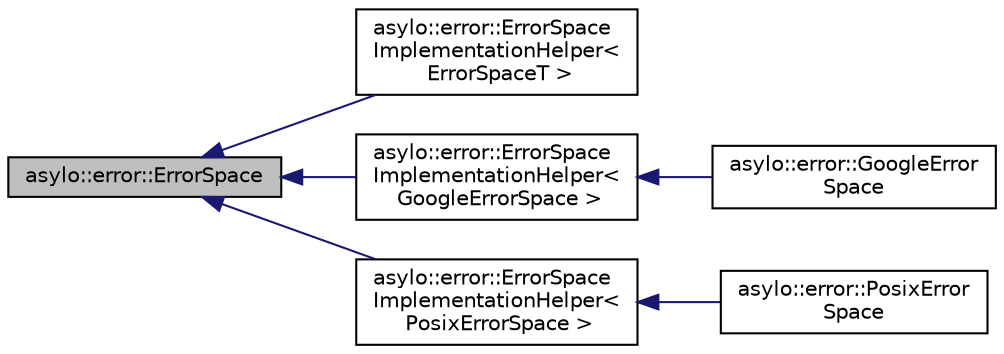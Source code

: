 digraph "asylo::error::ErrorSpace"
{
  edge [fontname="Helvetica",fontsize="10",labelfontname="Helvetica",labelfontsize="10"];
  node [fontname="Helvetica",fontsize="10",shape=record];
  rankdir="LR";
  Node0 [label="asylo::error::ErrorSpace",height=0.2,width=0.4,color="black", fillcolor="grey75", style="filled", fontcolor="black"];
  Node0 -> Node1 [dir="back",color="midnightblue",fontsize="10",style="solid",fontname="Helvetica"];
  Node1 [label="asylo::error::ErrorSpace\lImplementationHelper\<\l ErrorSpaceT \>",height=0.2,width=0.4,color="black", fillcolor="white", style="filled",URL="$classasylo_1_1error_1_1ErrorSpaceImplementationHelper.html",tooltip="An intermediate template class that to help define an ErrorSpace subclass. "];
  Node0 -> Node2 [dir="back",color="midnightblue",fontsize="10",style="solid",fontname="Helvetica"];
  Node2 [label="asylo::error::ErrorSpace\lImplementationHelper\<\l GoogleErrorSpace \>",height=0.2,width=0.4,color="black", fillcolor="white", style="filled",URL="$classasylo_1_1error_1_1ErrorSpaceImplementationHelper.html"];
  Node2 -> Node3 [dir="back",color="midnightblue",fontsize="10",style="solid",fontname="Helvetica"];
  Node3 [label="asylo::error::GoogleError\lSpace",height=0.2,width=0.4,color="black", fillcolor="white", style="filled",URL="$classasylo_1_1error_1_1GoogleErrorSpace.html",tooltip="The implementation of the ErrorSpace interface for the GoogleError canonical error space..."];
  Node0 -> Node4 [dir="back",color="midnightblue",fontsize="10",style="solid",fontname="Helvetica"];
  Node4 [label="asylo::error::ErrorSpace\lImplementationHelper\<\l PosixErrorSpace \>",height=0.2,width=0.4,color="black", fillcolor="white", style="filled",URL="$classasylo_1_1error_1_1ErrorSpaceImplementationHelper.html"];
  Node4 -> Node5 [dir="back",color="midnightblue",fontsize="10",style="solid",fontname="Helvetica"];
  Node5 [label="asylo::error::PosixError\lSpace",height=0.2,width=0.4,color="black", fillcolor="white", style="filled",URL="$classasylo_1_1error_1_1PosixErrorSpace.html",tooltip="An implementation of the ErrorSpace interface for POSIX error codes. "];
}

